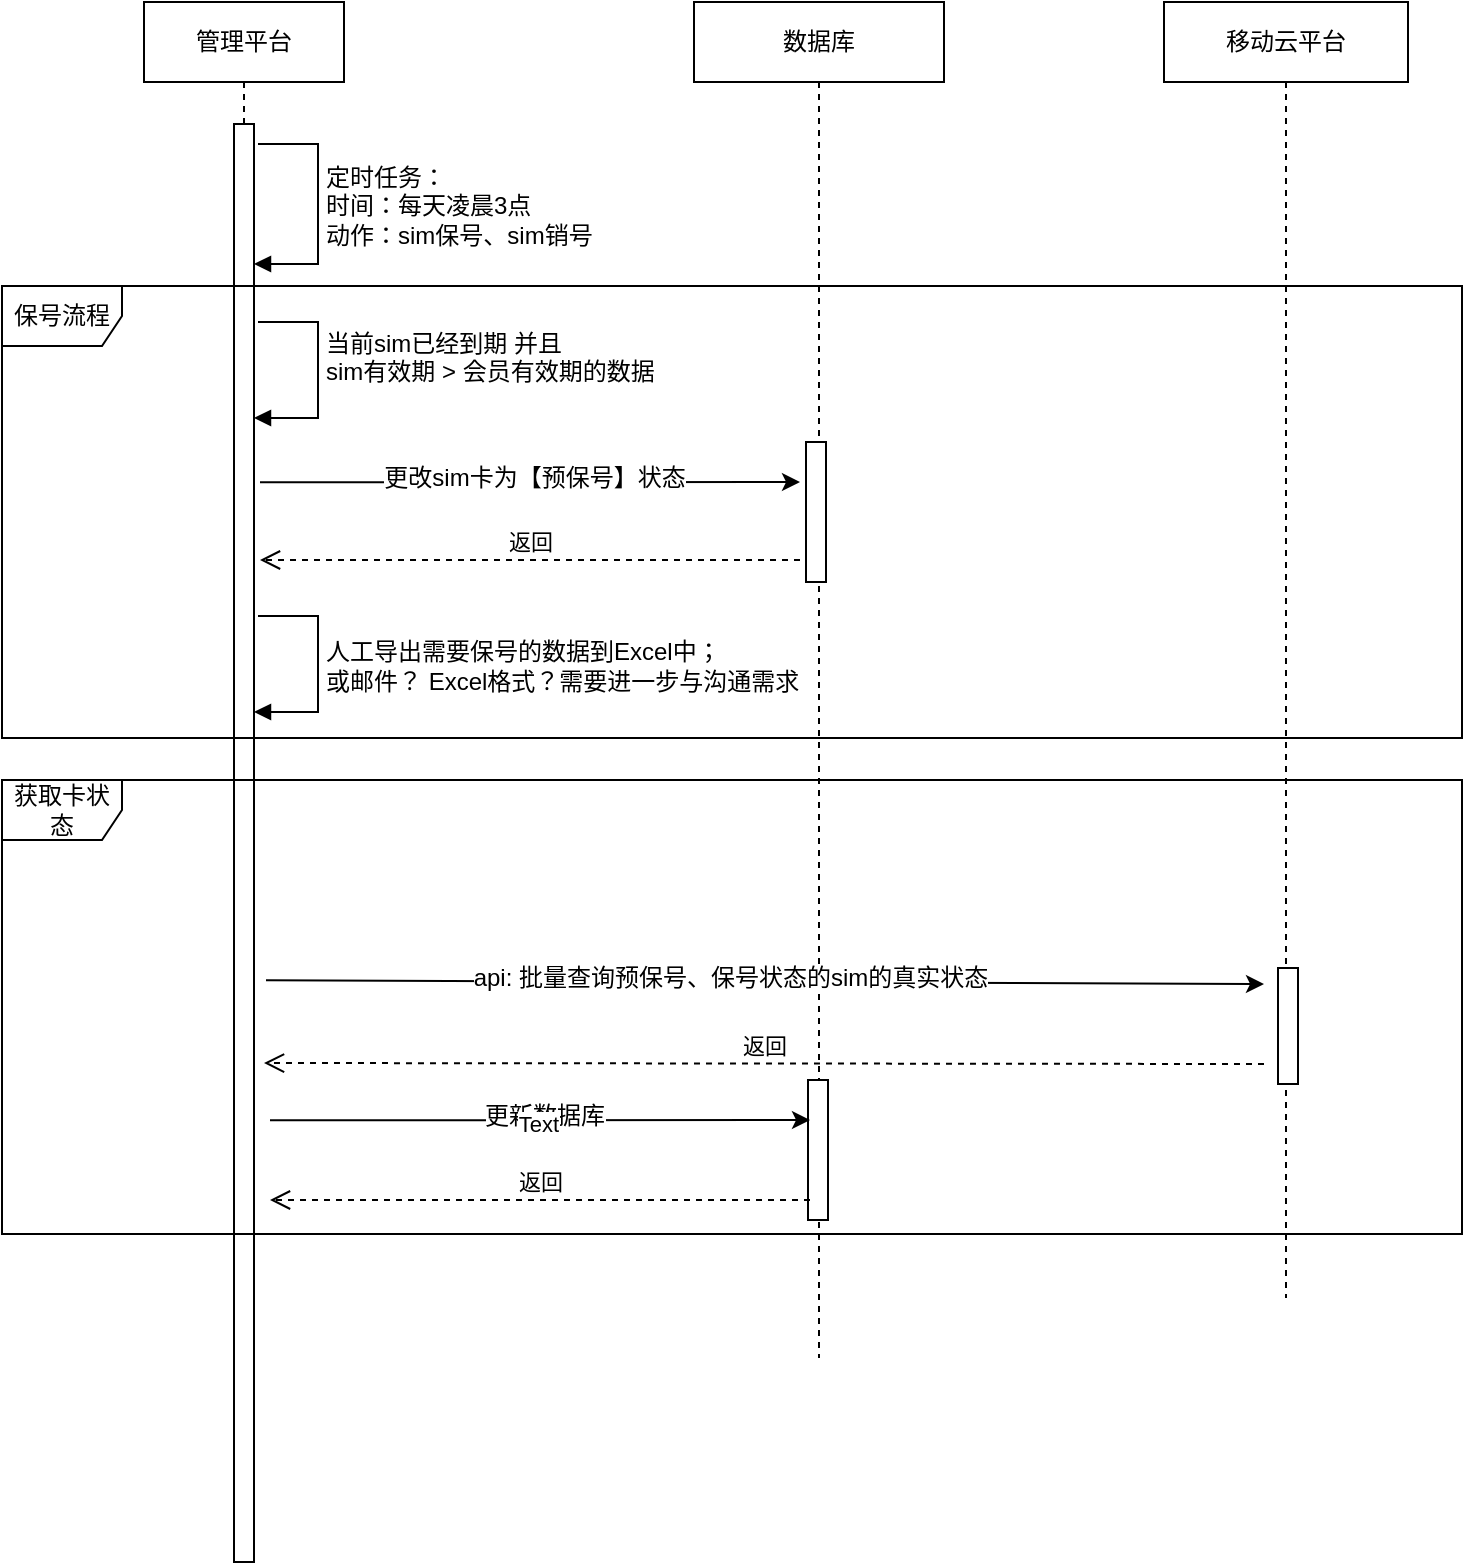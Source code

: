<mxfile version="24.7.14">
  <diagram name="第 1 页" id="Y2cfiwyhvstEtxT1_A8s">
    <mxGraphModel dx="2536" dy="988" grid="1" gridSize="10" guides="1" tooltips="1" connect="1" arrows="1" fold="1" page="1" pageScale="1" pageWidth="827" pageHeight="1169" math="0" shadow="0">
      <root>
        <mxCell id="0" />
        <mxCell id="1" parent="0" />
        <mxCell id="Os20RsgYe2a4jPq89aU4-10" value="移动云平台" style="shape=umlLifeline;perimeter=lifelinePerimeter;whiteSpace=wrap;html=1;container=0;dropTarget=0;collapsible=0;recursiveResize=0;outlineConnect=0;portConstraint=eastwest;newEdgeStyle={&quot;edgeStyle&quot;:&quot;elbowEdgeStyle&quot;,&quot;elbow&quot;:&quot;vertical&quot;,&quot;curved&quot;:0,&quot;rounded&quot;:0};" parent="1" vertex="1">
          <mxGeometry x="140" y="42" width="122" height="648" as="geometry" />
        </mxCell>
        <mxCell id="DhiFU4VPr3CxJKBpV4ug-6" value="数据库" style="shape=umlLifeline;perimeter=lifelinePerimeter;whiteSpace=wrap;html=1;container=0;dropTarget=0;collapsible=0;recursiveResize=0;outlineConnect=0;portConstraint=eastwest;newEdgeStyle={&quot;edgeStyle&quot;:&quot;elbowEdgeStyle&quot;,&quot;elbow&quot;:&quot;vertical&quot;,&quot;curved&quot;:0,&quot;rounded&quot;:0};" vertex="1" parent="1">
          <mxGeometry x="-95" y="42" width="125" height="678" as="geometry" />
        </mxCell>
        <mxCell id="DhiFU4VPr3CxJKBpV4ug-48" value="" style="endArrow=classic;html=1;rounded=0;" edge="1" parent="DhiFU4VPr3CxJKBpV4ug-6">
          <mxGeometry width="50" height="50" relative="1" as="geometry">
            <mxPoint x="-214" y="489.17" as="sourcePoint" />
            <mxPoint x="285" y="491" as="targetPoint" />
          </mxGeometry>
        </mxCell>
        <mxCell id="DhiFU4VPr3CxJKBpV4ug-49" value="&lt;div style=&quot;text-align: left;&quot;&gt;&lt;span style=&quot;font-size: 12px;&quot;&gt;api: 批量查询预保号、保号状态的sim的真实状态&lt;/span&gt;&lt;/div&gt;" style="edgeLabel;html=1;align=center;verticalAlign=middle;resizable=0;points=[];" vertex="1" connectable="0" parent="DhiFU4VPr3CxJKBpV4ug-48">
          <mxGeometry x="-0.17" y="2" relative="1" as="geometry">
            <mxPoint x="25" as="offset" />
          </mxGeometry>
        </mxCell>
        <mxCell id="DhiFU4VPr3CxJKBpV4ug-50" value="" style="html=1;points=[];perimeter=orthogonalPerimeter;outlineConnect=0;targetShapes=umlLifeline;portConstraint=eastwest;newEdgeStyle={&quot;edgeStyle&quot;:&quot;elbowEdgeStyle&quot;,&quot;elbow&quot;:&quot;vertical&quot;,&quot;curved&quot;:0,&quot;rounded&quot;:0};" vertex="1" parent="DhiFU4VPr3CxJKBpV4ug-6">
          <mxGeometry x="292" y="483" width="10" height="58" as="geometry" />
        </mxCell>
        <mxCell id="DhiFU4VPr3CxJKBpV4ug-51" value="返回" style="html=1;verticalAlign=bottom;endArrow=open;dashed=1;endSize=8;edgeStyle=elbowEdgeStyle;elbow=vertical;curved=0;rounded=0;" edge="1" parent="DhiFU4VPr3CxJKBpV4ug-6">
          <mxGeometry relative="1" as="geometry">
            <mxPoint x="-215" y="530.33" as="targetPoint" />
            <Array as="points" />
            <mxPoint x="285" y="531" as="sourcePoint" />
            <mxPoint as="offset" />
          </mxGeometry>
        </mxCell>
        <mxCell id="DhiFU4VPr3CxJKBpV4ug-52" value="" style="html=1;points=[];perimeter=orthogonalPerimeter;outlineConnect=0;targetShapes=umlLifeline;portConstraint=eastwest;newEdgeStyle={&quot;edgeStyle&quot;:&quot;elbowEdgeStyle&quot;,&quot;elbow&quot;:&quot;vertical&quot;,&quot;curved&quot;:0,&quot;rounded&quot;:0};" vertex="1" parent="DhiFU4VPr3CxJKBpV4ug-6">
          <mxGeometry x="57" y="539" width="10" height="70" as="geometry" />
        </mxCell>
        <mxCell id="DhiFU4VPr3CxJKBpV4ug-53" value="" style="endArrow=classic;html=1;rounded=0;" edge="1" parent="DhiFU4VPr3CxJKBpV4ug-6">
          <mxGeometry width="50" height="50" relative="1" as="geometry">
            <mxPoint x="-212" y="559.17" as="sourcePoint" />
            <mxPoint x="58" y="559" as="targetPoint" />
          </mxGeometry>
        </mxCell>
        <mxCell id="DhiFU4VPr3CxJKBpV4ug-54" value="&lt;div style=&quot;text-align: left;&quot;&gt;&lt;span style=&quot;font-size: 12px;&quot;&gt;更新数据库&lt;/span&gt;&lt;/div&gt;" style="edgeLabel;html=1;align=center;verticalAlign=middle;resizable=0;points=[];" vertex="1" connectable="0" parent="DhiFU4VPr3CxJKBpV4ug-53">
          <mxGeometry x="-0.17" y="2" relative="1" as="geometry">
            <mxPoint x="25" as="offset" />
          </mxGeometry>
        </mxCell>
        <mxCell id="DhiFU4VPr3CxJKBpV4ug-80" value="Text" style="edgeLabel;html=1;align=center;verticalAlign=middle;resizable=0;points=[];" vertex="1" connectable="0" parent="DhiFU4VPr3CxJKBpV4ug-53">
          <mxGeometry x="-0.012" y="-2" relative="1" as="geometry">
            <mxPoint as="offset" />
          </mxGeometry>
        </mxCell>
        <mxCell id="DhiFU4VPr3CxJKBpV4ug-55" value="返回" style="html=1;verticalAlign=bottom;endArrow=open;dashed=1;endSize=8;edgeStyle=elbowEdgeStyle;elbow=vertical;curved=0;rounded=0;" edge="1" parent="DhiFU4VPr3CxJKBpV4ug-6">
          <mxGeometry relative="1" as="geometry">
            <mxPoint x="-212" y="599.33" as="targetPoint" />
            <Array as="points" />
            <mxPoint x="58" y="599" as="sourcePoint" />
            <mxPoint as="offset" />
          </mxGeometry>
        </mxCell>
        <mxCell id="Os20RsgYe2a4jPq89aU4-4" value="管理平台" style="shape=umlLifeline;perimeter=lifelinePerimeter;whiteSpace=wrap;html=1;container=0;dropTarget=0;collapsible=0;recursiveResize=0;outlineConnect=0;portConstraint=eastwest;newEdgeStyle={&quot;edgeStyle&quot;:&quot;elbowEdgeStyle&quot;,&quot;elbow&quot;:&quot;vertical&quot;,&quot;curved&quot;:0,&quot;rounded&quot;:0};" parent="1" vertex="1">
          <mxGeometry x="-370" y="42" width="100" height="780" as="geometry" />
        </mxCell>
        <mxCell id="DhiFU4VPr3CxJKBpV4ug-27" value="" style="html=1;points=[];perimeter=orthogonalPerimeter;outlineConnect=0;targetShapes=umlLifeline;portConstraint=eastwest;newEdgeStyle={&quot;edgeStyle&quot;:&quot;elbowEdgeStyle&quot;,&quot;elbow&quot;:&quot;vertical&quot;,&quot;curved&quot;:0,&quot;rounded&quot;:0};" vertex="1" parent="Os20RsgYe2a4jPq89aU4-4">
          <mxGeometry x="45" y="61" width="10" height="719" as="geometry" />
        </mxCell>
        <mxCell id="DhiFU4VPr3CxJKBpV4ug-28" value="定时任务：&lt;br&gt;时间：每天凌晨3点&lt;br&gt;动作：sim保号、sim销号" style="html=1;align=left;spacingLeft=2;endArrow=block;rounded=0;edgeStyle=orthogonalEdgeStyle;curved=0;rounded=0;fontFamily=Helvetica;fontSize=12;fontColor=default;" edge="1" parent="Os20RsgYe2a4jPq89aU4-4">
          <mxGeometry relative="1" as="geometry">
            <mxPoint x="57" y="71" as="sourcePoint" />
            <Array as="points">
              <mxPoint x="87" y="71" />
              <mxPoint x="87" y="131" />
            </Array>
            <mxPoint x="55" y="131" as="targetPoint" />
          </mxGeometry>
        </mxCell>
        <mxCell id="Os20RsgYe2a4jPq89aU4-68" value="获取卡状态" style="shape=umlFrame;whiteSpace=wrap;html=1;pointerEvents=0;sketch=0;strokeColor=default;align=center;verticalAlign=middle;fontFamily=Helvetica;fontSize=12;fontColor=default;fillColor=default;" parent="1" vertex="1">
          <mxGeometry x="-441" y="431" width="730" height="227" as="geometry" />
        </mxCell>
        <mxCell id="DhiFU4VPr3CxJKBpV4ug-58" value="当前sim已经到期 并且&lt;br&gt;sim有效期 &amp;gt; 会员有效期的数据&amp;nbsp;&lt;div&gt;&lt;div&gt;&lt;br&gt;&lt;/div&gt;&lt;/div&gt;" style="html=1;align=left;spacingLeft=2;endArrow=block;rounded=0;edgeStyle=orthogonalEdgeStyle;curved=0;rounded=0;fontFamily=Helvetica;fontSize=12;fontColor=default;" edge="1" parent="1">
          <mxGeometry relative="1" as="geometry">
            <mxPoint x="-313" y="202" as="sourcePoint" />
            <Array as="points">
              <mxPoint x="-283" y="202" />
              <mxPoint x="-283" y="250" />
              <mxPoint x="-315" y="250" />
            </Array>
            <mxPoint x="-315" y="250" as="targetPoint" />
            <mxPoint as="offset" />
          </mxGeometry>
        </mxCell>
        <mxCell id="DhiFU4VPr3CxJKBpV4ug-67" value="保号流程" style="shape=umlFrame;whiteSpace=wrap;html=1;pointerEvents=0;sketch=0;strokeColor=default;align=center;verticalAlign=middle;fontFamily=Helvetica;fontSize=12;fontColor=default;fillColor=default;" vertex="1" parent="1">
          <mxGeometry x="-441" y="184" width="730" height="226" as="geometry" />
        </mxCell>
        <mxCell id="DhiFU4VPr3CxJKBpV4ug-75" value="" style="html=1;points=[];perimeter=orthogonalPerimeter;outlineConnect=0;targetShapes=umlLifeline;portConstraint=eastwest;newEdgeStyle={&quot;edgeStyle&quot;:&quot;elbowEdgeStyle&quot;,&quot;elbow&quot;:&quot;vertical&quot;,&quot;curved&quot;:0,&quot;rounded&quot;:0};" vertex="1" parent="1">
          <mxGeometry x="-39" y="262" width="10" height="70" as="geometry" />
        </mxCell>
        <mxCell id="DhiFU4VPr3CxJKBpV4ug-76" value="" style="endArrow=classic;html=1;rounded=0;" edge="1" parent="1">
          <mxGeometry width="50" height="50" relative="1" as="geometry">
            <mxPoint x="-312" y="282.17" as="sourcePoint" />
            <mxPoint x="-42" y="282" as="targetPoint" />
          </mxGeometry>
        </mxCell>
        <mxCell id="DhiFU4VPr3CxJKBpV4ug-77" value="&lt;div style=&quot;text-align: left;&quot;&gt;&lt;span style=&quot;font-size: 12px;&quot;&gt;更改sim卡为【&lt;/span&gt;&lt;span style=&quot;font-size: 12px;&quot;&gt;预保号&lt;/span&gt;&lt;span style=&quot;font-size: 12px;&quot;&gt;】状态&lt;/span&gt;&lt;/div&gt;" style="edgeLabel;html=1;align=center;verticalAlign=middle;resizable=0;points=[];" vertex="1" connectable="0" parent="DhiFU4VPr3CxJKBpV4ug-76">
          <mxGeometry x="-0.17" y="2" relative="1" as="geometry">
            <mxPoint x="25" as="offset" />
          </mxGeometry>
        </mxCell>
        <mxCell id="DhiFU4VPr3CxJKBpV4ug-78" value="返回" style="html=1;verticalAlign=bottom;endArrow=open;dashed=1;endSize=8;edgeStyle=elbowEdgeStyle;elbow=vertical;curved=0;rounded=0;" edge="1" parent="1">
          <mxGeometry relative="1" as="geometry">
            <mxPoint x="-312" y="321.33" as="targetPoint" />
            <Array as="points" />
            <mxPoint x="-42" y="321" as="sourcePoint" />
            <mxPoint as="offset" />
          </mxGeometry>
        </mxCell>
        <mxCell id="DhiFU4VPr3CxJKBpV4ug-79" value="&lt;div&gt;&lt;div&gt;人工导出需要保号的数据到Excel中；&lt;/div&gt;&lt;/div&gt;&lt;div&gt;或邮件？ Excel格式？需要进一步与沟通需求&lt;/div&gt;" style="html=1;align=left;spacingLeft=2;endArrow=block;rounded=0;edgeStyle=orthogonalEdgeStyle;curved=0;rounded=0;fontFamily=Helvetica;fontSize=12;fontColor=default;" edge="1" parent="1">
          <mxGeometry relative="1" as="geometry">
            <mxPoint x="-313" y="349" as="sourcePoint" />
            <Array as="points">
              <mxPoint x="-283" y="349" />
              <mxPoint x="-283" y="397" />
              <mxPoint x="-315" y="397" />
            </Array>
            <mxPoint x="-315" y="397" as="targetPoint" />
            <mxPoint as="offset" />
          </mxGeometry>
        </mxCell>
      </root>
    </mxGraphModel>
  </diagram>
</mxfile>

